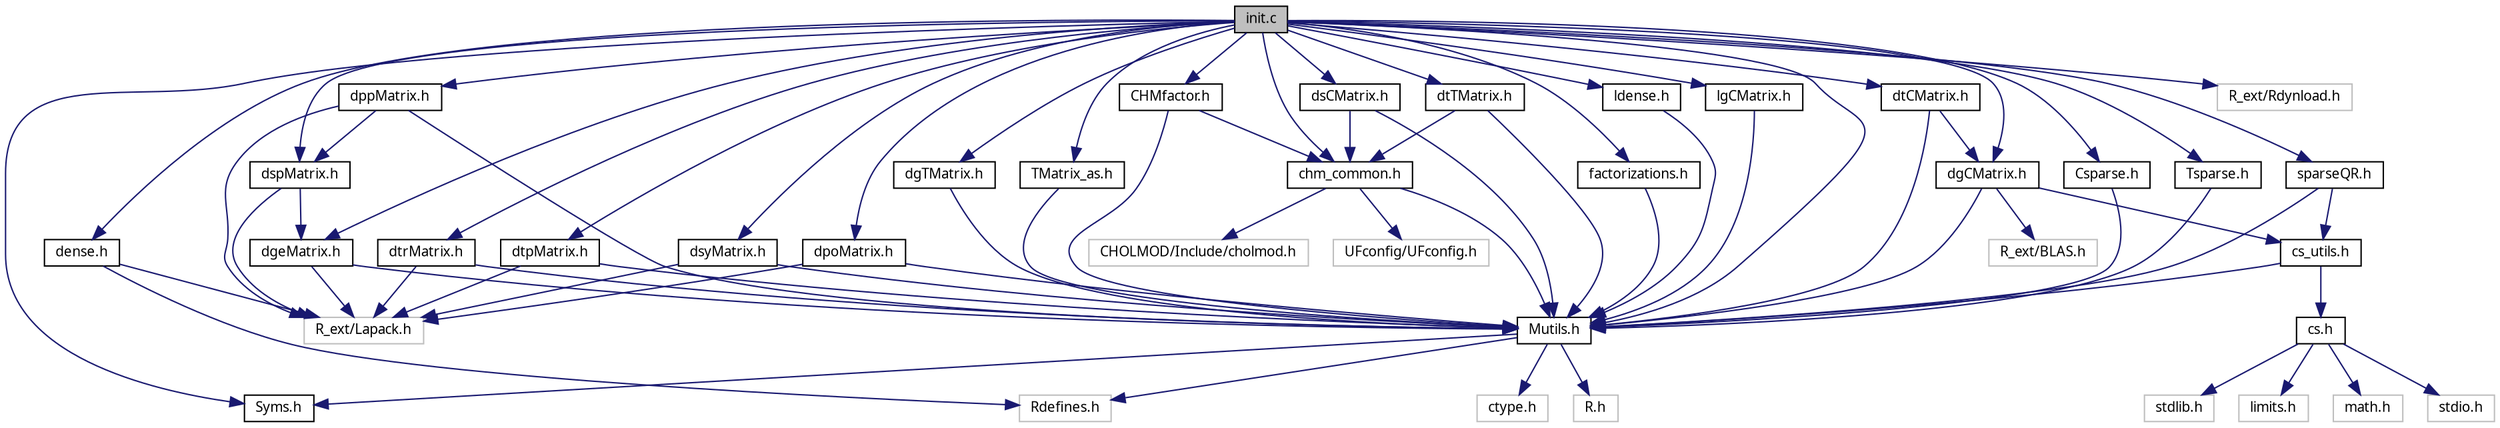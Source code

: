 digraph G
{
  edge [fontname="FreeSans.ttf",fontsize=10,labelfontname="FreeSans.ttf",labelfontsize=10];
  node [fontname="FreeSans.ttf",fontsize=10,shape=record];
  Node1 [label="init.c",height=0.2,width=0.4,color="black", fillcolor="grey75", style="filled" fontcolor="black"];
  Node1 -> Node2 [color="midnightblue",fontsize=10,style="solid",fontname="FreeSans.ttf"];
  Node2 [label="Mutils.h",height=0.2,width=0.4,color="black", fillcolor="white", style="filled",URL="$Mutils_8h.html"];
  Node2 -> Node3 [color="midnightblue",fontsize=10,style="solid",fontname="FreeSans.ttf"];
  Node3 [label="ctype.h",height=0.2,width=0.4,color="grey75", fillcolor="white", style="filled"];
  Node2 -> Node4 [color="midnightblue",fontsize=10,style="solid",fontname="FreeSans.ttf"];
  Node4 [label="R.h",height=0.2,width=0.4,color="grey75", fillcolor="white", style="filled"];
  Node2 -> Node5 [color="midnightblue",fontsize=10,style="solid",fontname="FreeSans.ttf"];
  Node5 [label="Rdefines.h",height=0.2,width=0.4,color="grey75", fillcolor="white", style="filled"];
  Node2 -> Node6 [color="midnightblue",fontsize=10,style="solid",fontname="FreeSans.ttf"];
  Node6 [label="Syms.h",height=0.2,width=0.4,color="black", fillcolor="white", style="filled",URL="$Syms_8h.html"];
  Node1 -> Node7 [color="midnightblue",fontsize=10,style="solid",fontname="FreeSans.ttf"];
  Node7 [label="chm_common.h",height=0.2,width=0.4,color="black", fillcolor="white", style="filled",URL="$chm__common_8h.html"];
  Node7 -> Node8 [color="midnightblue",fontsize=10,style="solid",fontname="FreeSans.ttf"];
  Node8 [label="UFconfig/UFconfig.h",height=0.2,width=0.4,color="grey75", fillcolor="white", style="filled"];
  Node7 -> Node9 [color="midnightblue",fontsize=10,style="solid",fontname="FreeSans.ttf"];
  Node9 [label="CHOLMOD/Include/cholmod.h",height=0.2,width=0.4,color="grey75", fillcolor="white", style="filled"];
  Node7 -> Node2 [color="midnightblue",fontsize=10,style="solid",fontname="FreeSans.ttf"];
  Node1 -> Node10 [color="midnightblue",fontsize=10,style="solid",fontname="FreeSans.ttf"];
  Node10 [label="CHMfactor.h",height=0.2,width=0.4,color="black", fillcolor="white", style="filled",URL="$CHMfactor_8h.html"];
  Node10 -> Node2 [color="midnightblue",fontsize=10,style="solid",fontname="FreeSans.ttf"];
  Node10 -> Node7 [color="midnightblue",fontsize=10,style="solid",fontname="FreeSans.ttf"];
  Node1 -> Node11 [color="midnightblue",fontsize=10,style="solid",fontname="FreeSans.ttf"];
  Node11 [label="Csparse.h",height=0.2,width=0.4,color="black", fillcolor="white", style="filled",URL="$Csparse_8h.html"];
  Node11 -> Node2 [color="midnightblue",fontsize=10,style="solid",fontname="FreeSans.ttf"];
  Node1 -> Node12 [color="midnightblue",fontsize=10,style="solid",fontname="FreeSans.ttf"];
  Node12 [label="Tsparse.h",height=0.2,width=0.4,color="black", fillcolor="white", style="filled",URL="$Tsparse_8h.html"];
  Node12 -> Node2 [color="midnightblue",fontsize=10,style="solid",fontname="FreeSans.ttf"];
  Node1 -> Node13 [color="midnightblue",fontsize=10,style="solid",fontname="FreeSans.ttf"];
  Node13 [label="dense.h",height=0.2,width=0.4,color="black", fillcolor="white", style="filled",URL="$dense_8h.html"];
  Node13 -> Node5 [color="midnightblue",fontsize=10,style="solid",fontname="FreeSans.ttf"];
  Node13 -> Node14 [color="midnightblue",fontsize=10,style="solid",fontname="FreeSans.ttf"];
  Node14 [label="R_ext/Lapack.h",height=0.2,width=0.4,color="grey75", fillcolor="white", style="filled"];
  Node1 -> Node15 [color="midnightblue",fontsize=10,style="solid",fontname="FreeSans.ttf"];
  Node15 [label="dgCMatrix.h",height=0.2,width=0.4,color="black", fillcolor="white", style="filled",URL="$dgCMatrix_8h.html"];
  Node15 -> Node16 [color="midnightblue",fontsize=10,style="solid",fontname="FreeSans.ttf"];
  Node16 [label="R_ext/BLAS.h",height=0.2,width=0.4,color="grey75", fillcolor="white", style="filled"];
  Node15 -> Node2 [color="midnightblue",fontsize=10,style="solid",fontname="FreeSans.ttf"];
  Node15 -> Node17 [color="midnightblue",fontsize=10,style="solid",fontname="FreeSans.ttf"];
  Node17 [label="cs_utils.h",height=0.2,width=0.4,color="black", fillcolor="white", style="filled",URL="$cs__utils_8h.html"];
  Node17 -> Node18 [color="midnightblue",fontsize=10,style="solid",fontname="FreeSans.ttf"];
  Node18 [label="cs.h",height=0.2,width=0.4,color="black", fillcolor="white", style="filled",URL="$cs_8h.html"];
  Node18 -> Node19 [color="midnightblue",fontsize=10,style="solid",fontname="FreeSans.ttf"];
  Node19 [label="stdlib.h",height=0.2,width=0.4,color="grey75", fillcolor="white", style="filled"];
  Node18 -> Node20 [color="midnightblue",fontsize=10,style="solid",fontname="FreeSans.ttf"];
  Node20 [label="limits.h",height=0.2,width=0.4,color="grey75", fillcolor="white", style="filled"];
  Node18 -> Node21 [color="midnightblue",fontsize=10,style="solid",fontname="FreeSans.ttf"];
  Node21 [label="math.h",height=0.2,width=0.4,color="grey75", fillcolor="white", style="filled"];
  Node18 -> Node22 [color="midnightblue",fontsize=10,style="solid",fontname="FreeSans.ttf"];
  Node22 [label="stdio.h",height=0.2,width=0.4,color="grey75", fillcolor="white", style="filled"];
  Node17 -> Node2 [color="midnightblue",fontsize=10,style="solid",fontname="FreeSans.ttf"];
  Node1 -> Node23 [color="midnightblue",fontsize=10,style="solid",fontname="FreeSans.ttf"];
  Node23 [label="dgTMatrix.h",height=0.2,width=0.4,color="black", fillcolor="white", style="filled",URL="$dgTMatrix_8h.html"];
  Node23 -> Node2 [color="midnightblue",fontsize=10,style="solid",fontname="FreeSans.ttf"];
  Node1 -> Node24 [color="midnightblue",fontsize=10,style="solid",fontname="FreeSans.ttf"];
  Node24 [label="dgeMatrix.h",height=0.2,width=0.4,color="black", fillcolor="white", style="filled",URL="$dgeMatrix_8h.html"];
  Node24 -> Node14 [color="midnightblue",fontsize=10,style="solid",fontname="FreeSans.ttf"];
  Node24 -> Node2 [color="midnightblue",fontsize=10,style="solid",fontname="FreeSans.ttf"];
  Node1 -> Node25 [color="midnightblue",fontsize=10,style="solid",fontname="FreeSans.ttf"];
  Node25 [label="dpoMatrix.h",height=0.2,width=0.4,color="black", fillcolor="white", style="filled",URL="$dpoMatrix_8h.html"];
  Node25 -> Node14 [color="midnightblue",fontsize=10,style="solid",fontname="FreeSans.ttf"];
  Node25 -> Node2 [color="midnightblue",fontsize=10,style="solid",fontname="FreeSans.ttf"];
  Node1 -> Node26 [color="midnightblue",fontsize=10,style="solid",fontname="FreeSans.ttf"];
  Node26 [label="dppMatrix.h",height=0.2,width=0.4,color="black", fillcolor="white", style="filled",URL="$dppMatrix_8h.html"];
  Node26 -> Node14 [color="midnightblue",fontsize=10,style="solid",fontname="FreeSans.ttf"];
  Node26 -> Node2 [color="midnightblue",fontsize=10,style="solid",fontname="FreeSans.ttf"];
  Node26 -> Node27 [color="midnightblue",fontsize=10,style="solid",fontname="FreeSans.ttf"];
  Node27 [label="dspMatrix.h",height=0.2,width=0.4,color="black", fillcolor="white", style="filled",URL="$dspMatrix_8h.html"];
  Node27 -> Node24 [color="midnightblue",fontsize=10,style="solid",fontname="FreeSans.ttf"];
  Node27 -> Node14 [color="midnightblue",fontsize=10,style="solid",fontname="FreeSans.ttf"];
  Node1 -> Node28 [color="midnightblue",fontsize=10,style="solid",fontname="FreeSans.ttf"];
  Node28 [label="dsCMatrix.h",height=0.2,width=0.4,color="black", fillcolor="white", style="filled",URL="$dsCMatrix_8h.html"];
  Node28 -> Node2 [color="midnightblue",fontsize=10,style="solid",fontname="FreeSans.ttf"];
  Node28 -> Node7 [color="midnightblue",fontsize=10,style="solid",fontname="FreeSans.ttf"];
  Node1 -> Node29 [color="midnightblue",fontsize=10,style="solid",fontname="FreeSans.ttf"];
  Node29 [label="TMatrix_as.h",height=0.2,width=0.4,color="black", fillcolor="white", style="filled",URL="$TMatrix__as_8h.html"];
  Node29 -> Node2 [color="midnightblue",fontsize=10,style="solid",fontname="FreeSans.ttf"];
  Node1 -> Node27 [color="midnightblue",fontsize=10,style="solid",fontname="FreeSans.ttf"];
  Node1 -> Node30 [color="midnightblue",fontsize=10,style="solid",fontname="FreeSans.ttf"];
  Node30 [label="dsyMatrix.h",height=0.2,width=0.4,color="black", fillcolor="white", style="filled",URL="$dsyMatrix_8h.html"];
  Node30 -> Node2 [color="midnightblue",fontsize=10,style="solid",fontname="FreeSans.ttf"];
  Node30 -> Node14 [color="midnightblue",fontsize=10,style="solid",fontname="FreeSans.ttf"];
  Node1 -> Node31 [color="midnightblue",fontsize=10,style="solid",fontname="FreeSans.ttf"];
  Node31 [label="dtCMatrix.h",height=0.2,width=0.4,color="black", fillcolor="white", style="filled",URL="$dtCMatrix_8h.html"];
  Node31 -> Node2 [color="midnightblue",fontsize=10,style="solid",fontname="FreeSans.ttf"];
  Node31 -> Node15 [color="midnightblue",fontsize=10,style="solid",fontname="FreeSans.ttf"];
  Node1 -> Node32 [color="midnightblue",fontsize=10,style="solid",fontname="FreeSans.ttf"];
  Node32 [label="dtTMatrix.h",height=0.2,width=0.4,color="black", fillcolor="white", style="filled",URL="$dtTMatrix_8h.html"];
  Node32 -> Node2 [color="midnightblue",fontsize=10,style="solid",fontname="FreeSans.ttf"];
  Node32 -> Node7 [color="midnightblue",fontsize=10,style="solid",fontname="FreeSans.ttf"];
  Node1 -> Node33 [color="midnightblue",fontsize=10,style="solid",fontname="FreeSans.ttf"];
  Node33 [label="dtrMatrix.h",height=0.2,width=0.4,color="black", fillcolor="white", style="filled",URL="$dtrMatrix_8h.html"];
  Node33 -> Node14 [color="midnightblue",fontsize=10,style="solid",fontname="FreeSans.ttf"];
  Node33 -> Node2 [color="midnightblue",fontsize=10,style="solid",fontname="FreeSans.ttf"];
  Node1 -> Node34 [color="midnightblue",fontsize=10,style="solid",fontname="FreeSans.ttf"];
  Node34 [label="dtpMatrix.h",height=0.2,width=0.4,color="black", fillcolor="white", style="filled",URL="$dtpMatrix_8h.html"];
  Node34 -> Node14 [color="midnightblue",fontsize=10,style="solid",fontname="FreeSans.ttf"];
  Node34 -> Node2 [color="midnightblue",fontsize=10,style="solid",fontname="FreeSans.ttf"];
  Node1 -> Node35 [color="midnightblue",fontsize=10,style="solid",fontname="FreeSans.ttf"];
  Node35 [label="factorizations.h",height=0.2,width=0.4,color="black", fillcolor="white", style="filled",URL="$factorizations_8h.html"];
  Node35 -> Node2 [color="midnightblue",fontsize=10,style="solid",fontname="FreeSans.ttf"];
  Node1 -> Node36 [color="midnightblue",fontsize=10,style="solid",fontname="FreeSans.ttf"];
  Node36 [label="ldense.h",height=0.2,width=0.4,color="black", fillcolor="white", style="filled",URL="$ldense_8h.html"];
  Node36 -> Node2 [color="midnightblue",fontsize=10,style="solid",fontname="FreeSans.ttf"];
  Node1 -> Node37 [color="midnightblue",fontsize=10,style="solid",fontname="FreeSans.ttf"];
  Node37 [label="lgCMatrix.h",height=0.2,width=0.4,color="black", fillcolor="white", style="filled",URL="$lgCMatrix_8h.html"];
  Node37 -> Node2 [color="midnightblue",fontsize=10,style="solid",fontname="FreeSans.ttf"];
  Node1 -> Node38 [color="midnightblue",fontsize=10,style="solid",fontname="FreeSans.ttf"];
  Node38 [label="sparseQR.h",height=0.2,width=0.4,color="black", fillcolor="white", style="filled",URL="$sparseQR_8h.html"];
  Node38 -> Node2 [color="midnightblue",fontsize=10,style="solid",fontname="FreeSans.ttf"];
  Node38 -> Node17 [color="midnightblue",fontsize=10,style="solid",fontname="FreeSans.ttf"];
  Node1 -> Node39 [color="midnightblue",fontsize=10,style="solid",fontname="FreeSans.ttf"];
  Node39 [label="R_ext/Rdynload.h",height=0.2,width=0.4,color="grey75", fillcolor="white", style="filled"];
  Node1 -> Node6 [color="midnightblue",fontsize=10,style="solid",fontname="FreeSans.ttf"];
}
